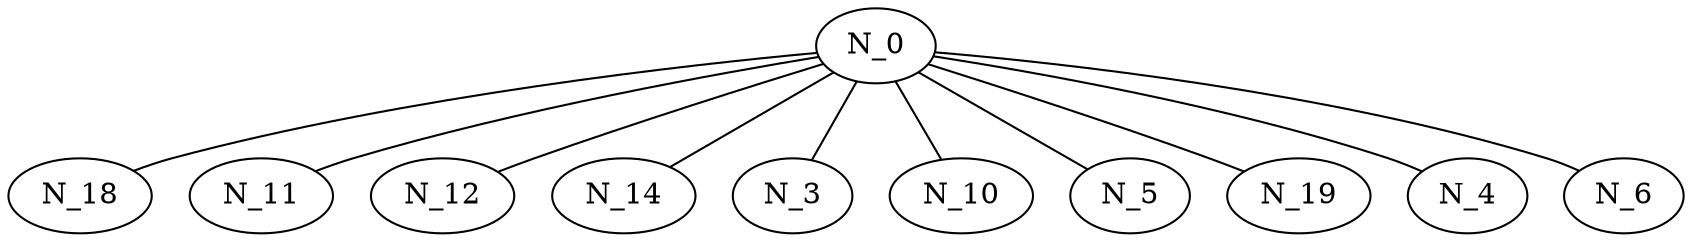graph arbolBFS_ErdosRenyi {
N_0 -- N_18;
N_0 -- N_11;
N_0 -- N_12;
N_0 -- N_14;
N_0 -- N_3;
N_0 -- N_10;
N_0 -- N_5;
N_0 -- N_19;
N_0 -- N_4;
N_0 -- N_6;
}